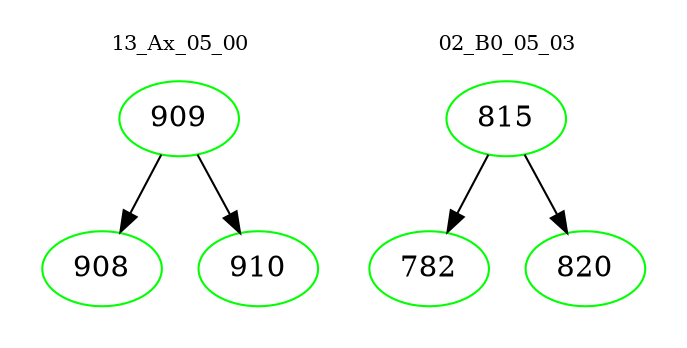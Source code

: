 digraph{
subgraph cluster_0 {
color = white
label = "13_Ax_05_00";
fontsize=10;
T0_909 [label="909", color="green"]
T0_909 -> T0_908 [color="black"]
T0_908 [label="908", color="green"]
T0_909 -> T0_910 [color="black"]
T0_910 [label="910", color="green"]
}
subgraph cluster_1 {
color = white
label = "02_B0_05_03";
fontsize=10;
T1_815 [label="815", color="green"]
T1_815 -> T1_782 [color="black"]
T1_782 [label="782", color="green"]
T1_815 -> T1_820 [color="black"]
T1_820 [label="820", color="green"]
}
}
